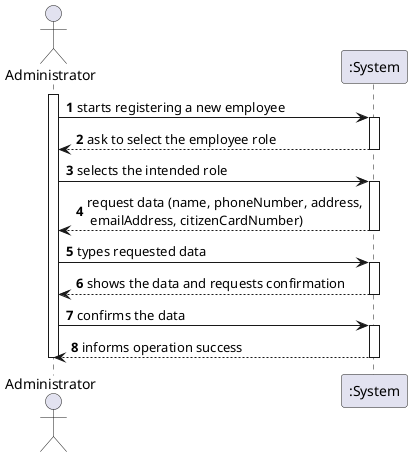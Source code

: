 @startuml
autonumber
actor "Administrator" as ADM

activate ADM
ADM -> ":System" : starts registering a new employee
activate ":System"
":System" --> ADM : ask to select the employee role
deactivate ":System"

ADM -> ":System" : selects the intended role
activate ":System"
":System" --> ADM : request data (name, phoneNumber, address,\n emailAddress, citizenCardNumber)
deactivate ":System"

ADM -> ":System" : types requested data
activate ":System"
":System" --> ADM : shows the data and requests confirmation
deactivate ":System"

ADM -> ":System" : confirms the data
activate ":System"
":System" --> ADM : informs operation success
deactivate ":System"

deactivate ADM

@enduml
